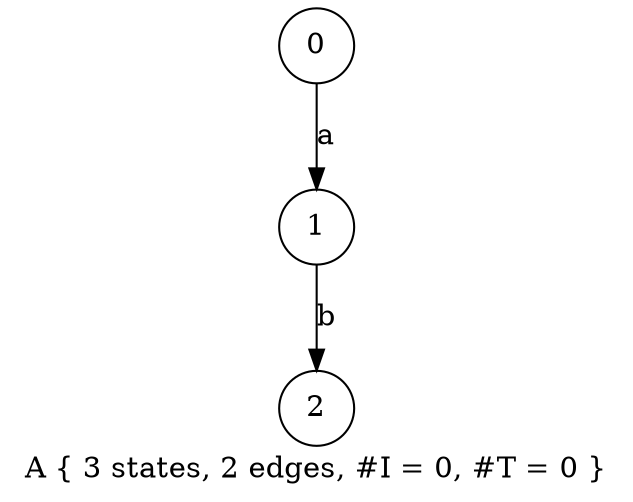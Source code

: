 digraph vcsn {
label="A { 3 states, 2 edges, #I = 0, #T = 0 }";
node [shape=circle];
"A0" [label="0"];
"A1" [label="1"];
"A2" [label="2"];
"A0" -> "A1" [label="a"];
"A1" -> "A2" [label="b"];
}
